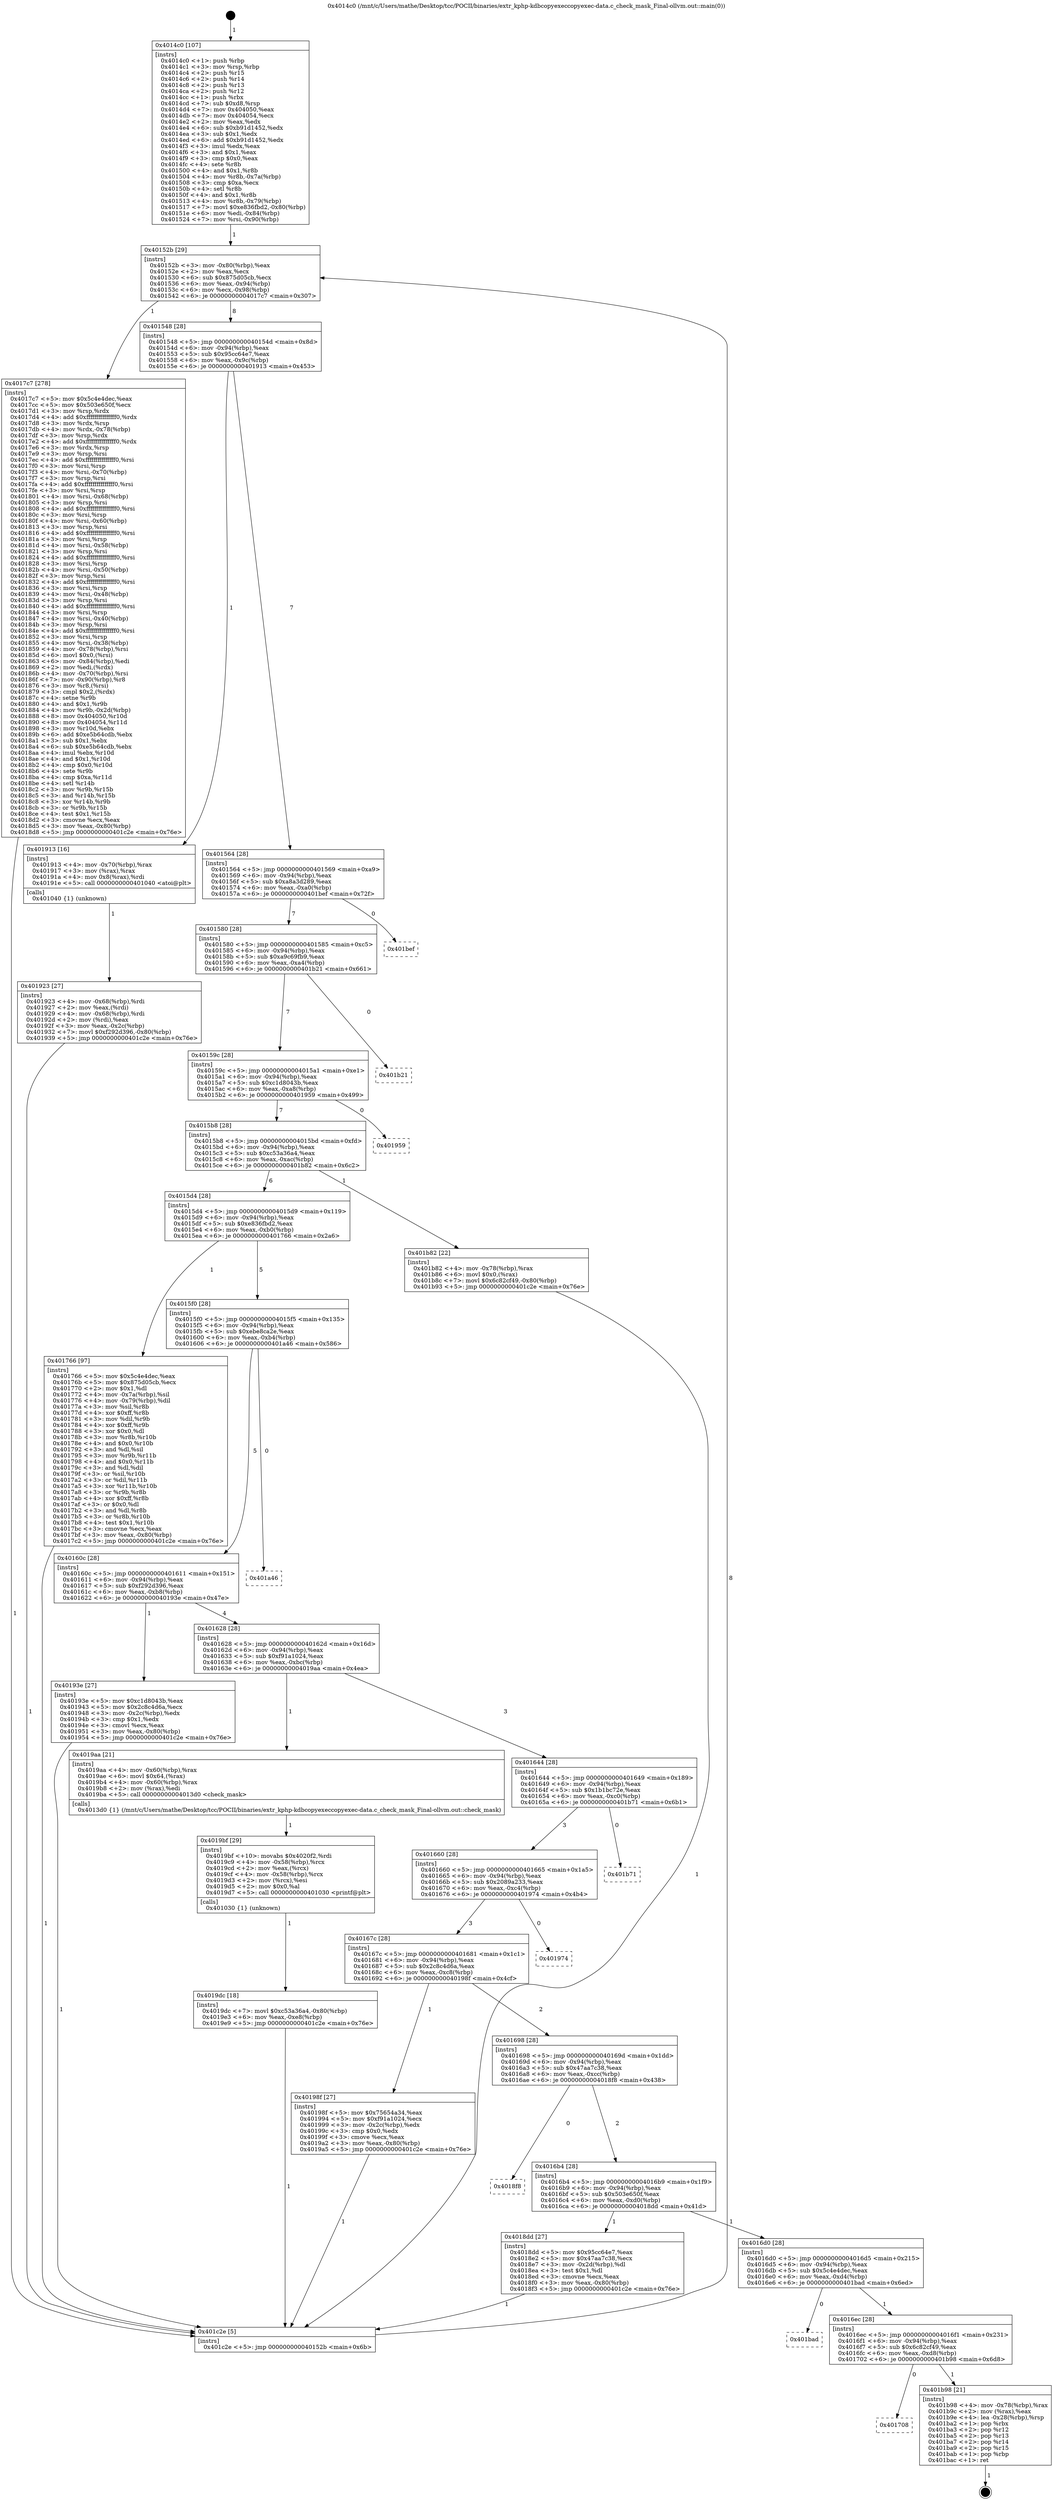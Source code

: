 digraph "0x4014c0" {
  label = "0x4014c0 (/mnt/c/Users/mathe/Desktop/tcc/POCII/binaries/extr_kphp-kdbcopyexeccopyexec-data.c_check_mask_Final-ollvm.out::main(0))"
  labelloc = "t"
  node[shape=record]

  Entry [label="",width=0.3,height=0.3,shape=circle,fillcolor=black,style=filled]
  "0x40152b" [label="{
     0x40152b [29]\l
     | [instrs]\l
     &nbsp;&nbsp;0x40152b \<+3\>: mov -0x80(%rbp),%eax\l
     &nbsp;&nbsp;0x40152e \<+2\>: mov %eax,%ecx\l
     &nbsp;&nbsp;0x401530 \<+6\>: sub $0x875d05cb,%ecx\l
     &nbsp;&nbsp;0x401536 \<+6\>: mov %eax,-0x94(%rbp)\l
     &nbsp;&nbsp;0x40153c \<+6\>: mov %ecx,-0x98(%rbp)\l
     &nbsp;&nbsp;0x401542 \<+6\>: je 00000000004017c7 \<main+0x307\>\l
  }"]
  "0x4017c7" [label="{
     0x4017c7 [278]\l
     | [instrs]\l
     &nbsp;&nbsp;0x4017c7 \<+5\>: mov $0x5c4e4dec,%eax\l
     &nbsp;&nbsp;0x4017cc \<+5\>: mov $0x503e650f,%ecx\l
     &nbsp;&nbsp;0x4017d1 \<+3\>: mov %rsp,%rdx\l
     &nbsp;&nbsp;0x4017d4 \<+4\>: add $0xfffffffffffffff0,%rdx\l
     &nbsp;&nbsp;0x4017d8 \<+3\>: mov %rdx,%rsp\l
     &nbsp;&nbsp;0x4017db \<+4\>: mov %rdx,-0x78(%rbp)\l
     &nbsp;&nbsp;0x4017df \<+3\>: mov %rsp,%rdx\l
     &nbsp;&nbsp;0x4017e2 \<+4\>: add $0xfffffffffffffff0,%rdx\l
     &nbsp;&nbsp;0x4017e6 \<+3\>: mov %rdx,%rsp\l
     &nbsp;&nbsp;0x4017e9 \<+3\>: mov %rsp,%rsi\l
     &nbsp;&nbsp;0x4017ec \<+4\>: add $0xfffffffffffffff0,%rsi\l
     &nbsp;&nbsp;0x4017f0 \<+3\>: mov %rsi,%rsp\l
     &nbsp;&nbsp;0x4017f3 \<+4\>: mov %rsi,-0x70(%rbp)\l
     &nbsp;&nbsp;0x4017f7 \<+3\>: mov %rsp,%rsi\l
     &nbsp;&nbsp;0x4017fa \<+4\>: add $0xfffffffffffffff0,%rsi\l
     &nbsp;&nbsp;0x4017fe \<+3\>: mov %rsi,%rsp\l
     &nbsp;&nbsp;0x401801 \<+4\>: mov %rsi,-0x68(%rbp)\l
     &nbsp;&nbsp;0x401805 \<+3\>: mov %rsp,%rsi\l
     &nbsp;&nbsp;0x401808 \<+4\>: add $0xfffffffffffffff0,%rsi\l
     &nbsp;&nbsp;0x40180c \<+3\>: mov %rsi,%rsp\l
     &nbsp;&nbsp;0x40180f \<+4\>: mov %rsi,-0x60(%rbp)\l
     &nbsp;&nbsp;0x401813 \<+3\>: mov %rsp,%rsi\l
     &nbsp;&nbsp;0x401816 \<+4\>: add $0xfffffffffffffff0,%rsi\l
     &nbsp;&nbsp;0x40181a \<+3\>: mov %rsi,%rsp\l
     &nbsp;&nbsp;0x40181d \<+4\>: mov %rsi,-0x58(%rbp)\l
     &nbsp;&nbsp;0x401821 \<+3\>: mov %rsp,%rsi\l
     &nbsp;&nbsp;0x401824 \<+4\>: add $0xfffffffffffffff0,%rsi\l
     &nbsp;&nbsp;0x401828 \<+3\>: mov %rsi,%rsp\l
     &nbsp;&nbsp;0x40182b \<+4\>: mov %rsi,-0x50(%rbp)\l
     &nbsp;&nbsp;0x40182f \<+3\>: mov %rsp,%rsi\l
     &nbsp;&nbsp;0x401832 \<+4\>: add $0xfffffffffffffff0,%rsi\l
     &nbsp;&nbsp;0x401836 \<+3\>: mov %rsi,%rsp\l
     &nbsp;&nbsp;0x401839 \<+4\>: mov %rsi,-0x48(%rbp)\l
     &nbsp;&nbsp;0x40183d \<+3\>: mov %rsp,%rsi\l
     &nbsp;&nbsp;0x401840 \<+4\>: add $0xfffffffffffffff0,%rsi\l
     &nbsp;&nbsp;0x401844 \<+3\>: mov %rsi,%rsp\l
     &nbsp;&nbsp;0x401847 \<+4\>: mov %rsi,-0x40(%rbp)\l
     &nbsp;&nbsp;0x40184b \<+3\>: mov %rsp,%rsi\l
     &nbsp;&nbsp;0x40184e \<+4\>: add $0xfffffffffffffff0,%rsi\l
     &nbsp;&nbsp;0x401852 \<+3\>: mov %rsi,%rsp\l
     &nbsp;&nbsp;0x401855 \<+4\>: mov %rsi,-0x38(%rbp)\l
     &nbsp;&nbsp;0x401859 \<+4\>: mov -0x78(%rbp),%rsi\l
     &nbsp;&nbsp;0x40185d \<+6\>: movl $0x0,(%rsi)\l
     &nbsp;&nbsp;0x401863 \<+6\>: mov -0x84(%rbp),%edi\l
     &nbsp;&nbsp;0x401869 \<+2\>: mov %edi,(%rdx)\l
     &nbsp;&nbsp;0x40186b \<+4\>: mov -0x70(%rbp),%rsi\l
     &nbsp;&nbsp;0x40186f \<+7\>: mov -0x90(%rbp),%r8\l
     &nbsp;&nbsp;0x401876 \<+3\>: mov %r8,(%rsi)\l
     &nbsp;&nbsp;0x401879 \<+3\>: cmpl $0x2,(%rdx)\l
     &nbsp;&nbsp;0x40187c \<+4\>: setne %r9b\l
     &nbsp;&nbsp;0x401880 \<+4\>: and $0x1,%r9b\l
     &nbsp;&nbsp;0x401884 \<+4\>: mov %r9b,-0x2d(%rbp)\l
     &nbsp;&nbsp;0x401888 \<+8\>: mov 0x404050,%r10d\l
     &nbsp;&nbsp;0x401890 \<+8\>: mov 0x404054,%r11d\l
     &nbsp;&nbsp;0x401898 \<+3\>: mov %r10d,%ebx\l
     &nbsp;&nbsp;0x40189b \<+6\>: add $0xe5b64cdb,%ebx\l
     &nbsp;&nbsp;0x4018a1 \<+3\>: sub $0x1,%ebx\l
     &nbsp;&nbsp;0x4018a4 \<+6\>: sub $0xe5b64cdb,%ebx\l
     &nbsp;&nbsp;0x4018aa \<+4\>: imul %ebx,%r10d\l
     &nbsp;&nbsp;0x4018ae \<+4\>: and $0x1,%r10d\l
     &nbsp;&nbsp;0x4018b2 \<+4\>: cmp $0x0,%r10d\l
     &nbsp;&nbsp;0x4018b6 \<+4\>: sete %r9b\l
     &nbsp;&nbsp;0x4018ba \<+4\>: cmp $0xa,%r11d\l
     &nbsp;&nbsp;0x4018be \<+4\>: setl %r14b\l
     &nbsp;&nbsp;0x4018c2 \<+3\>: mov %r9b,%r15b\l
     &nbsp;&nbsp;0x4018c5 \<+3\>: and %r14b,%r15b\l
     &nbsp;&nbsp;0x4018c8 \<+3\>: xor %r14b,%r9b\l
     &nbsp;&nbsp;0x4018cb \<+3\>: or %r9b,%r15b\l
     &nbsp;&nbsp;0x4018ce \<+4\>: test $0x1,%r15b\l
     &nbsp;&nbsp;0x4018d2 \<+3\>: cmovne %ecx,%eax\l
     &nbsp;&nbsp;0x4018d5 \<+3\>: mov %eax,-0x80(%rbp)\l
     &nbsp;&nbsp;0x4018d8 \<+5\>: jmp 0000000000401c2e \<main+0x76e\>\l
  }"]
  "0x401548" [label="{
     0x401548 [28]\l
     | [instrs]\l
     &nbsp;&nbsp;0x401548 \<+5\>: jmp 000000000040154d \<main+0x8d\>\l
     &nbsp;&nbsp;0x40154d \<+6\>: mov -0x94(%rbp),%eax\l
     &nbsp;&nbsp;0x401553 \<+5\>: sub $0x95cc64e7,%eax\l
     &nbsp;&nbsp;0x401558 \<+6\>: mov %eax,-0x9c(%rbp)\l
     &nbsp;&nbsp;0x40155e \<+6\>: je 0000000000401913 \<main+0x453\>\l
  }"]
  Exit [label="",width=0.3,height=0.3,shape=circle,fillcolor=black,style=filled,peripheries=2]
  "0x401913" [label="{
     0x401913 [16]\l
     | [instrs]\l
     &nbsp;&nbsp;0x401913 \<+4\>: mov -0x70(%rbp),%rax\l
     &nbsp;&nbsp;0x401917 \<+3\>: mov (%rax),%rax\l
     &nbsp;&nbsp;0x40191a \<+4\>: mov 0x8(%rax),%rdi\l
     &nbsp;&nbsp;0x40191e \<+5\>: call 0000000000401040 \<atoi@plt\>\l
     | [calls]\l
     &nbsp;&nbsp;0x401040 \{1\} (unknown)\l
  }"]
  "0x401564" [label="{
     0x401564 [28]\l
     | [instrs]\l
     &nbsp;&nbsp;0x401564 \<+5\>: jmp 0000000000401569 \<main+0xa9\>\l
     &nbsp;&nbsp;0x401569 \<+6\>: mov -0x94(%rbp),%eax\l
     &nbsp;&nbsp;0x40156f \<+5\>: sub $0xa8a3d289,%eax\l
     &nbsp;&nbsp;0x401574 \<+6\>: mov %eax,-0xa0(%rbp)\l
     &nbsp;&nbsp;0x40157a \<+6\>: je 0000000000401bef \<main+0x72f\>\l
  }"]
  "0x401708" [label="{
     0x401708\l
  }", style=dashed]
  "0x401bef" [label="{
     0x401bef\l
  }", style=dashed]
  "0x401580" [label="{
     0x401580 [28]\l
     | [instrs]\l
     &nbsp;&nbsp;0x401580 \<+5\>: jmp 0000000000401585 \<main+0xc5\>\l
     &nbsp;&nbsp;0x401585 \<+6\>: mov -0x94(%rbp),%eax\l
     &nbsp;&nbsp;0x40158b \<+5\>: sub $0xa9c69fb9,%eax\l
     &nbsp;&nbsp;0x401590 \<+6\>: mov %eax,-0xa4(%rbp)\l
     &nbsp;&nbsp;0x401596 \<+6\>: je 0000000000401b21 \<main+0x661\>\l
  }"]
  "0x401b98" [label="{
     0x401b98 [21]\l
     | [instrs]\l
     &nbsp;&nbsp;0x401b98 \<+4\>: mov -0x78(%rbp),%rax\l
     &nbsp;&nbsp;0x401b9c \<+2\>: mov (%rax),%eax\l
     &nbsp;&nbsp;0x401b9e \<+4\>: lea -0x28(%rbp),%rsp\l
     &nbsp;&nbsp;0x401ba2 \<+1\>: pop %rbx\l
     &nbsp;&nbsp;0x401ba3 \<+2\>: pop %r12\l
     &nbsp;&nbsp;0x401ba5 \<+2\>: pop %r13\l
     &nbsp;&nbsp;0x401ba7 \<+2\>: pop %r14\l
     &nbsp;&nbsp;0x401ba9 \<+2\>: pop %r15\l
     &nbsp;&nbsp;0x401bab \<+1\>: pop %rbp\l
     &nbsp;&nbsp;0x401bac \<+1\>: ret\l
  }"]
  "0x401b21" [label="{
     0x401b21\l
  }", style=dashed]
  "0x40159c" [label="{
     0x40159c [28]\l
     | [instrs]\l
     &nbsp;&nbsp;0x40159c \<+5\>: jmp 00000000004015a1 \<main+0xe1\>\l
     &nbsp;&nbsp;0x4015a1 \<+6\>: mov -0x94(%rbp),%eax\l
     &nbsp;&nbsp;0x4015a7 \<+5\>: sub $0xc1d8043b,%eax\l
     &nbsp;&nbsp;0x4015ac \<+6\>: mov %eax,-0xa8(%rbp)\l
     &nbsp;&nbsp;0x4015b2 \<+6\>: je 0000000000401959 \<main+0x499\>\l
  }"]
  "0x4016ec" [label="{
     0x4016ec [28]\l
     | [instrs]\l
     &nbsp;&nbsp;0x4016ec \<+5\>: jmp 00000000004016f1 \<main+0x231\>\l
     &nbsp;&nbsp;0x4016f1 \<+6\>: mov -0x94(%rbp),%eax\l
     &nbsp;&nbsp;0x4016f7 \<+5\>: sub $0x6c82cf49,%eax\l
     &nbsp;&nbsp;0x4016fc \<+6\>: mov %eax,-0xd8(%rbp)\l
     &nbsp;&nbsp;0x401702 \<+6\>: je 0000000000401b98 \<main+0x6d8\>\l
  }"]
  "0x401959" [label="{
     0x401959\l
  }", style=dashed]
  "0x4015b8" [label="{
     0x4015b8 [28]\l
     | [instrs]\l
     &nbsp;&nbsp;0x4015b8 \<+5\>: jmp 00000000004015bd \<main+0xfd\>\l
     &nbsp;&nbsp;0x4015bd \<+6\>: mov -0x94(%rbp),%eax\l
     &nbsp;&nbsp;0x4015c3 \<+5\>: sub $0xc53a36a4,%eax\l
     &nbsp;&nbsp;0x4015c8 \<+6\>: mov %eax,-0xac(%rbp)\l
     &nbsp;&nbsp;0x4015ce \<+6\>: je 0000000000401b82 \<main+0x6c2\>\l
  }"]
  "0x401bad" [label="{
     0x401bad\l
  }", style=dashed]
  "0x401b82" [label="{
     0x401b82 [22]\l
     | [instrs]\l
     &nbsp;&nbsp;0x401b82 \<+4\>: mov -0x78(%rbp),%rax\l
     &nbsp;&nbsp;0x401b86 \<+6\>: movl $0x0,(%rax)\l
     &nbsp;&nbsp;0x401b8c \<+7\>: movl $0x6c82cf49,-0x80(%rbp)\l
     &nbsp;&nbsp;0x401b93 \<+5\>: jmp 0000000000401c2e \<main+0x76e\>\l
  }"]
  "0x4015d4" [label="{
     0x4015d4 [28]\l
     | [instrs]\l
     &nbsp;&nbsp;0x4015d4 \<+5\>: jmp 00000000004015d9 \<main+0x119\>\l
     &nbsp;&nbsp;0x4015d9 \<+6\>: mov -0x94(%rbp),%eax\l
     &nbsp;&nbsp;0x4015df \<+5\>: sub $0xe836fbd2,%eax\l
     &nbsp;&nbsp;0x4015e4 \<+6\>: mov %eax,-0xb0(%rbp)\l
     &nbsp;&nbsp;0x4015ea \<+6\>: je 0000000000401766 \<main+0x2a6\>\l
  }"]
  "0x4019dc" [label="{
     0x4019dc [18]\l
     | [instrs]\l
     &nbsp;&nbsp;0x4019dc \<+7\>: movl $0xc53a36a4,-0x80(%rbp)\l
     &nbsp;&nbsp;0x4019e3 \<+6\>: mov %eax,-0xe8(%rbp)\l
     &nbsp;&nbsp;0x4019e9 \<+5\>: jmp 0000000000401c2e \<main+0x76e\>\l
  }"]
  "0x401766" [label="{
     0x401766 [97]\l
     | [instrs]\l
     &nbsp;&nbsp;0x401766 \<+5\>: mov $0x5c4e4dec,%eax\l
     &nbsp;&nbsp;0x40176b \<+5\>: mov $0x875d05cb,%ecx\l
     &nbsp;&nbsp;0x401770 \<+2\>: mov $0x1,%dl\l
     &nbsp;&nbsp;0x401772 \<+4\>: mov -0x7a(%rbp),%sil\l
     &nbsp;&nbsp;0x401776 \<+4\>: mov -0x79(%rbp),%dil\l
     &nbsp;&nbsp;0x40177a \<+3\>: mov %sil,%r8b\l
     &nbsp;&nbsp;0x40177d \<+4\>: xor $0xff,%r8b\l
     &nbsp;&nbsp;0x401781 \<+3\>: mov %dil,%r9b\l
     &nbsp;&nbsp;0x401784 \<+4\>: xor $0xff,%r9b\l
     &nbsp;&nbsp;0x401788 \<+3\>: xor $0x0,%dl\l
     &nbsp;&nbsp;0x40178b \<+3\>: mov %r8b,%r10b\l
     &nbsp;&nbsp;0x40178e \<+4\>: and $0x0,%r10b\l
     &nbsp;&nbsp;0x401792 \<+3\>: and %dl,%sil\l
     &nbsp;&nbsp;0x401795 \<+3\>: mov %r9b,%r11b\l
     &nbsp;&nbsp;0x401798 \<+4\>: and $0x0,%r11b\l
     &nbsp;&nbsp;0x40179c \<+3\>: and %dl,%dil\l
     &nbsp;&nbsp;0x40179f \<+3\>: or %sil,%r10b\l
     &nbsp;&nbsp;0x4017a2 \<+3\>: or %dil,%r11b\l
     &nbsp;&nbsp;0x4017a5 \<+3\>: xor %r11b,%r10b\l
     &nbsp;&nbsp;0x4017a8 \<+3\>: or %r9b,%r8b\l
     &nbsp;&nbsp;0x4017ab \<+4\>: xor $0xff,%r8b\l
     &nbsp;&nbsp;0x4017af \<+3\>: or $0x0,%dl\l
     &nbsp;&nbsp;0x4017b2 \<+3\>: and %dl,%r8b\l
     &nbsp;&nbsp;0x4017b5 \<+3\>: or %r8b,%r10b\l
     &nbsp;&nbsp;0x4017b8 \<+4\>: test $0x1,%r10b\l
     &nbsp;&nbsp;0x4017bc \<+3\>: cmovne %ecx,%eax\l
     &nbsp;&nbsp;0x4017bf \<+3\>: mov %eax,-0x80(%rbp)\l
     &nbsp;&nbsp;0x4017c2 \<+5\>: jmp 0000000000401c2e \<main+0x76e\>\l
  }"]
  "0x4015f0" [label="{
     0x4015f0 [28]\l
     | [instrs]\l
     &nbsp;&nbsp;0x4015f0 \<+5\>: jmp 00000000004015f5 \<main+0x135\>\l
     &nbsp;&nbsp;0x4015f5 \<+6\>: mov -0x94(%rbp),%eax\l
     &nbsp;&nbsp;0x4015fb \<+5\>: sub $0xebe8ca2e,%eax\l
     &nbsp;&nbsp;0x401600 \<+6\>: mov %eax,-0xb4(%rbp)\l
     &nbsp;&nbsp;0x401606 \<+6\>: je 0000000000401a46 \<main+0x586\>\l
  }"]
  "0x401c2e" [label="{
     0x401c2e [5]\l
     | [instrs]\l
     &nbsp;&nbsp;0x401c2e \<+5\>: jmp 000000000040152b \<main+0x6b\>\l
  }"]
  "0x4014c0" [label="{
     0x4014c0 [107]\l
     | [instrs]\l
     &nbsp;&nbsp;0x4014c0 \<+1\>: push %rbp\l
     &nbsp;&nbsp;0x4014c1 \<+3\>: mov %rsp,%rbp\l
     &nbsp;&nbsp;0x4014c4 \<+2\>: push %r15\l
     &nbsp;&nbsp;0x4014c6 \<+2\>: push %r14\l
     &nbsp;&nbsp;0x4014c8 \<+2\>: push %r13\l
     &nbsp;&nbsp;0x4014ca \<+2\>: push %r12\l
     &nbsp;&nbsp;0x4014cc \<+1\>: push %rbx\l
     &nbsp;&nbsp;0x4014cd \<+7\>: sub $0xd8,%rsp\l
     &nbsp;&nbsp;0x4014d4 \<+7\>: mov 0x404050,%eax\l
     &nbsp;&nbsp;0x4014db \<+7\>: mov 0x404054,%ecx\l
     &nbsp;&nbsp;0x4014e2 \<+2\>: mov %eax,%edx\l
     &nbsp;&nbsp;0x4014e4 \<+6\>: sub $0xb91d1452,%edx\l
     &nbsp;&nbsp;0x4014ea \<+3\>: sub $0x1,%edx\l
     &nbsp;&nbsp;0x4014ed \<+6\>: add $0xb91d1452,%edx\l
     &nbsp;&nbsp;0x4014f3 \<+3\>: imul %edx,%eax\l
     &nbsp;&nbsp;0x4014f6 \<+3\>: and $0x1,%eax\l
     &nbsp;&nbsp;0x4014f9 \<+3\>: cmp $0x0,%eax\l
     &nbsp;&nbsp;0x4014fc \<+4\>: sete %r8b\l
     &nbsp;&nbsp;0x401500 \<+4\>: and $0x1,%r8b\l
     &nbsp;&nbsp;0x401504 \<+4\>: mov %r8b,-0x7a(%rbp)\l
     &nbsp;&nbsp;0x401508 \<+3\>: cmp $0xa,%ecx\l
     &nbsp;&nbsp;0x40150b \<+4\>: setl %r8b\l
     &nbsp;&nbsp;0x40150f \<+4\>: and $0x1,%r8b\l
     &nbsp;&nbsp;0x401513 \<+4\>: mov %r8b,-0x79(%rbp)\l
     &nbsp;&nbsp;0x401517 \<+7\>: movl $0xe836fbd2,-0x80(%rbp)\l
     &nbsp;&nbsp;0x40151e \<+6\>: mov %edi,-0x84(%rbp)\l
     &nbsp;&nbsp;0x401524 \<+7\>: mov %rsi,-0x90(%rbp)\l
  }"]
  "0x4019bf" [label="{
     0x4019bf [29]\l
     | [instrs]\l
     &nbsp;&nbsp;0x4019bf \<+10\>: movabs $0x4020f2,%rdi\l
     &nbsp;&nbsp;0x4019c9 \<+4\>: mov -0x58(%rbp),%rcx\l
     &nbsp;&nbsp;0x4019cd \<+2\>: mov %eax,(%rcx)\l
     &nbsp;&nbsp;0x4019cf \<+4\>: mov -0x58(%rbp),%rcx\l
     &nbsp;&nbsp;0x4019d3 \<+2\>: mov (%rcx),%esi\l
     &nbsp;&nbsp;0x4019d5 \<+2\>: mov $0x0,%al\l
     &nbsp;&nbsp;0x4019d7 \<+5\>: call 0000000000401030 \<printf@plt\>\l
     | [calls]\l
     &nbsp;&nbsp;0x401030 \{1\} (unknown)\l
  }"]
  "0x401923" [label="{
     0x401923 [27]\l
     | [instrs]\l
     &nbsp;&nbsp;0x401923 \<+4\>: mov -0x68(%rbp),%rdi\l
     &nbsp;&nbsp;0x401927 \<+2\>: mov %eax,(%rdi)\l
     &nbsp;&nbsp;0x401929 \<+4\>: mov -0x68(%rbp),%rdi\l
     &nbsp;&nbsp;0x40192d \<+2\>: mov (%rdi),%eax\l
     &nbsp;&nbsp;0x40192f \<+3\>: mov %eax,-0x2c(%rbp)\l
     &nbsp;&nbsp;0x401932 \<+7\>: movl $0xf292d396,-0x80(%rbp)\l
     &nbsp;&nbsp;0x401939 \<+5\>: jmp 0000000000401c2e \<main+0x76e\>\l
  }"]
  "0x401a46" [label="{
     0x401a46\l
  }", style=dashed]
  "0x40160c" [label="{
     0x40160c [28]\l
     | [instrs]\l
     &nbsp;&nbsp;0x40160c \<+5\>: jmp 0000000000401611 \<main+0x151\>\l
     &nbsp;&nbsp;0x401611 \<+6\>: mov -0x94(%rbp),%eax\l
     &nbsp;&nbsp;0x401617 \<+5\>: sub $0xf292d396,%eax\l
     &nbsp;&nbsp;0x40161c \<+6\>: mov %eax,-0xb8(%rbp)\l
     &nbsp;&nbsp;0x401622 \<+6\>: je 000000000040193e \<main+0x47e\>\l
  }"]
  "0x4016d0" [label="{
     0x4016d0 [28]\l
     | [instrs]\l
     &nbsp;&nbsp;0x4016d0 \<+5\>: jmp 00000000004016d5 \<main+0x215\>\l
     &nbsp;&nbsp;0x4016d5 \<+6\>: mov -0x94(%rbp),%eax\l
     &nbsp;&nbsp;0x4016db \<+5\>: sub $0x5c4e4dec,%eax\l
     &nbsp;&nbsp;0x4016e0 \<+6\>: mov %eax,-0xd4(%rbp)\l
     &nbsp;&nbsp;0x4016e6 \<+6\>: je 0000000000401bad \<main+0x6ed\>\l
  }"]
  "0x40193e" [label="{
     0x40193e [27]\l
     | [instrs]\l
     &nbsp;&nbsp;0x40193e \<+5\>: mov $0xc1d8043b,%eax\l
     &nbsp;&nbsp;0x401943 \<+5\>: mov $0x2c8c4d6a,%ecx\l
     &nbsp;&nbsp;0x401948 \<+3\>: mov -0x2c(%rbp),%edx\l
     &nbsp;&nbsp;0x40194b \<+3\>: cmp $0x1,%edx\l
     &nbsp;&nbsp;0x40194e \<+3\>: cmovl %ecx,%eax\l
     &nbsp;&nbsp;0x401951 \<+3\>: mov %eax,-0x80(%rbp)\l
     &nbsp;&nbsp;0x401954 \<+5\>: jmp 0000000000401c2e \<main+0x76e\>\l
  }"]
  "0x401628" [label="{
     0x401628 [28]\l
     | [instrs]\l
     &nbsp;&nbsp;0x401628 \<+5\>: jmp 000000000040162d \<main+0x16d\>\l
     &nbsp;&nbsp;0x40162d \<+6\>: mov -0x94(%rbp),%eax\l
     &nbsp;&nbsp;0x401633 \<+5\>: sub $0xf91a1024,%eax\l
     &nbsp;&nbsp;0x401638 \<+6\>: mov %eax,-0xbc(%rbp)\l
     &nbsp;&nbsp;0x40163e \<+6\>: je 00000000004019aa \<main+0x4ea\>\l
  }"]
  "0x4018dd" [label="{
     0x4018dd [27]\l
     | [instrs]\l
     &nbsp;&nbsp;0x4018dd \<+5\>: mov $0x95cc64e7,%eax\l
     &nbsp;&nbsp;0x4018e2 \<+5\>: mov $0x47aa7c38,%ecx\l
     &nbsp;&nbsp;0x4018e7 \<+3\>: mov -0x2d(%rbp),%dl\l
     &nbsp;&nbsp;0x4018ea \<+3\>: test $0x1,%dl\l
     &nbsp;&nbsp;0x4018ed \<+3\>: cmovne %ecx,%eax\l
     &nbsp;&nbsp;0x4018f0 \<+3\>: mov %eax,-0x80(%rbp)\l
     &nbsp;&nbsp;0x4018f3 \<+5\>: jmp 0000000000401c2e \<main+0x76e\>\l
  }"]
  "0x4019aa" [label="{
     0x4019aa [21]\l
     | [instrs]\l
     &nbsp;&nbsp;0x4019aa \<+4\>: mov -0x60(%rbp),%rax\l
     &nbsp;&nbsp;0x4019ae \<+6\>: movl $0x64,(%rax)\l
     &nbsp;&nbsp;0x4019b4 \<+4\>: mov -0x60(%rbp),%rax\l
     &nbsp;&nbsp;0x4019b8 \<+2\>: mov (%rax),%edi\l
     &nbsp;&nbsp;0x4019ba \<+5\>: call 00000000004013d0 \<check_mask\>\l
     | [calls]\l
     &nbsp;&nbsp;0x4013d0 \{1\} (/mnt/c/Users/mathe/Desktop/tcc/POCII/binaries/extr_kphp-kdbcopyexeccopyexec-data.c_check_mask_Final-ollvm.out::check_mask)\l
  }"]
  "0x401644" [label="{
     0x401644 [28]\l
     | [instrs]\l
     &nbsp;&nbsp;0x401644 \<+5\>: jmp 0000000000401649 \<main+0x189\>\l
     &nbsp;&nbsp;0x401649 \<+6\>: mov -0x94(%rbp),%eax\l
     &nbsp;&nbsp;0x40164f \<+5\>: sub $0x1b1bc72e,%eax\l
     &nbsp;&nbsp;0x401654 \<+6\>: mov %eax,-0xc0(%rbp)\l
     &nbsp;&nbsp;0x40165a \<+6\>: je 0000000000401b71 \<main+0x6b1\>\l
  }"]
  "0x4016b4" [label="{
     0x4016b4 [28]\l
     | [instrs]\l
     &nbsp;&nbsp;0x4016b4 \<+5\>: jmp 00000000004016b9 \<main+0x1f9\>\l
     &nbsp;&nbsp;0x4016b9 \<+6\>: mov -0x94(%rbp),%eax\l
     &nbsp;&nbsp;0x4016bf \<+5\>: sub $0x503e650f,%eax\l
     &nbsp;&nbsp;0x4016c4 \<+6\>: mov %eax,-0xd0(%rbp)\l
     &nbsp;&nbsp;0x4016ca \<+6\>: je 00000000004018dd \<main+0x41d\>\l
  }"]
  "0x401b71" [label="{
     0x401b71\l
  }", style=dashed]
  "0x401660" [label="{
     0x401660 [28]\l
     | [instrs]\l
     &nbsp;&nbsp;0x401660 \<+5\>: jmp 0000000000401665 \<main+0x1a5\>\l
     &nbsp;&nbsp;0x401665 \<+6\>: mov -0x94(%rbp),%eax\l
     &nbsp;&nbsp;0x40166b \<+5\>: sub $0x2089a233,%eax\l
     &nbsp;&nbsp;0x401670 \<+6\>: mov %eax,-0xc4(%rbp)\l
     &nbsp;&nbsp;0x401676 \<+6\>: je 0000000000401974 \<main+0x4b4\>\l
  }"]
  "0x4018f8" [label="{
     0x4018f8\l
  }", style=dashed]
  "0x401974" [label="{
     0x401974\l
  }", style=dashed]
  "0x40167c" [label="{
     0x40167c [28]\l
     | [instrs]\l
     &nbsp;&nbsp;0x40167c \<+5\>: jmp 0000000000401681 \<main+0x1c1\>\l
     &nbsp;&nbsp;0x401681 \<+6\>: mov -0x94(%rbp),%eax\l
     &nbsp;&nbsp;0x401687 \<+5\>: sub $0x2c8c4d6a,%eax\l
     &nbsp;&nbsp;0x40168c \<+6\>: mov %eax,-0xc8(%rbp)\l
     &nbsp;&nbsp;0x401692 \<+6\>: je 000000000040198f \<main+0x4cf\>\l
  }"]
  "0x401698" [label="{
     0x401698 [28]\l
     | [instrs]\l
     &nbsp;&nbsp;0x401698 \<+5\>: jmp 000000000040169d \<main+0x1dd\>\l
     &nbsp;&nbsp;0x40169d \<+6\>: mov -0x94(%rbp),%eax\l
     &nbsp;&nbsp;0x4016a3 \<+5\>: sub $0x47aa7c38,%eax\l
     &nbsp;&nbsp;0x4016a8 \<+6\>: mov %eax,-0xcc(%rbp)\l
     &nbsp;&nbsp;0x4016ae \<+6\>: je 00000000004018f8 \<main+0x438\>\l
  }"]
  "0x40198f" [label="{
     0x40198f [27]\l
     | [instrs]\l
     &nbsp;&nbsp;0x40198f \<+5\>: mov $0x75654a34,%eax\l
     &nbsp;&nbsp;0x401994 \<+5\>: mov $0xf91a1024,%ecx\l
     &nbsp;&nbsp;0x401999 \<+3\>: mov -0x2c(%rbp),%edx\l
     &nbsp;&nbsp;0x40199c \<+3\>: cmp $0x0,%edx\l
     &nbsp;&nbsp;0x40199f \<+3\>: cmove %ecx,%eax\l
     &nbsp;&nbsp;0x4019a2 \<+3\>: mov %eax,-0x80(%rbp)\l
     &nbsp;&nbsp;0x4019a5 \<+5\>: jmp 0000000000401c2e \<main+0x76e\>\l
  }"]
  Entry -> "0x4014c0" [label=" 1"]
  "0x40152b" -> "0x4017c7" [label=" 1"]
  "0x40152b" -> "0x401548" [label=" 8"]
  "0x401b98" -> Exit [label=" 1"]
  "0x401548" -> "0x401913" [label=" 1"]
  "0x401548" -> "0x401564" [label=" 7"]
  "0x4016ec" -> "0x401708" [label=" 0"]
  "0x401564" -> "0x401bef" [label=" 0"]
  "0x401564" -> "0x401580" [label=" 7"]
  "0x4016ec" -> "0x401b98" [label=" 1"]
  "0x401580" -> "0x401b21" [label=" 0"]
  "0x401580" -> "0x40159c" [label=" 7"]
  "0x4016d0" -> "0x4016ec" [label=" 1"]
  "0x40159c" -> "0x401959" [label=" 0"]
  "0x40159c" -> "0x4015b8" [label=" 7"]
  "0x4016d0" -> "0x401bad" [label=" 0"]
  "0x4015b8" -> "0x401b82" [label=" 1"]
  "0x4015b8" -> "0x4015d4" [label=" 6"]
  "0x401b82" -> "0x401c2e" [label=" 1"]
  "0x4015d4" -> "0x401766" [label=" 1"]
  "0x4015d4" -> "0x4015f0" [label=" 5"]
  "0x401766" -> "0x401c2e" [label=" 1"]
  "0x4014c0" -> "0x40152b" [label=" 1"]
  "0x401c2e" -> "0x40152b" [label=" 8"]
  "0x4019dc" -> "0x401c2e" [label=" 1"]
  "0x4017c7" -> "0x401c2e" [label=" 1"]
  "0x4019bf" -> "0x4019dc" [label=" 1"]
  "0x4015f0" -> "0x401a46" [label=" 0"]
  "0x4015f0" -> "0x40160c" [label=" 5"]
  "0x4019aa" -> "0x4019bf" [label=" 1"]
  "0x40160c" -> "0x40193e" [label=" 1"]
  "0x40160c" -> "0x401628" [label=" 4"]
  "0x40198f" -> "0x401c2e" [label=" 1"]
  "0x401628" -> "0x4019aa" [label=" 1"]
  "0x401628" -> "0x401644" [label=" 3"]
  "0x40193e" -> "0x401c2e" [label=" 1"]
  "0x401644" -> "0x401b71" [label=" 0"]
  "0x401644" -> "0x401660" [label=" 3"]
  "0x401913" -> "0x401923" [label=" 1"]
  "0x401660" -> "0x401974" [label=" 0"]
  "0x401660" -> "0x40167c" [label=" 3"]
  "0x4018dd" -> "0x401c2e" [label=" 1"]
  "0x40167c" -> "0x40198f" [label=" 1"]
  "0x40167c" -> "0x401698" [label=" 2"]
  "0x4016b4" -> "0x4016d0" [label=" 1"]
  "0x401698" -> "0x4018f8" [label=" 0"]
  "0x401698" -> "0x4016b4" [label=" 2"]
  "0x401923" -> "0x401c2e" [label=" 1"]
  "0x4016b4" -> "0x4018dd" [label=" 1"]
}
